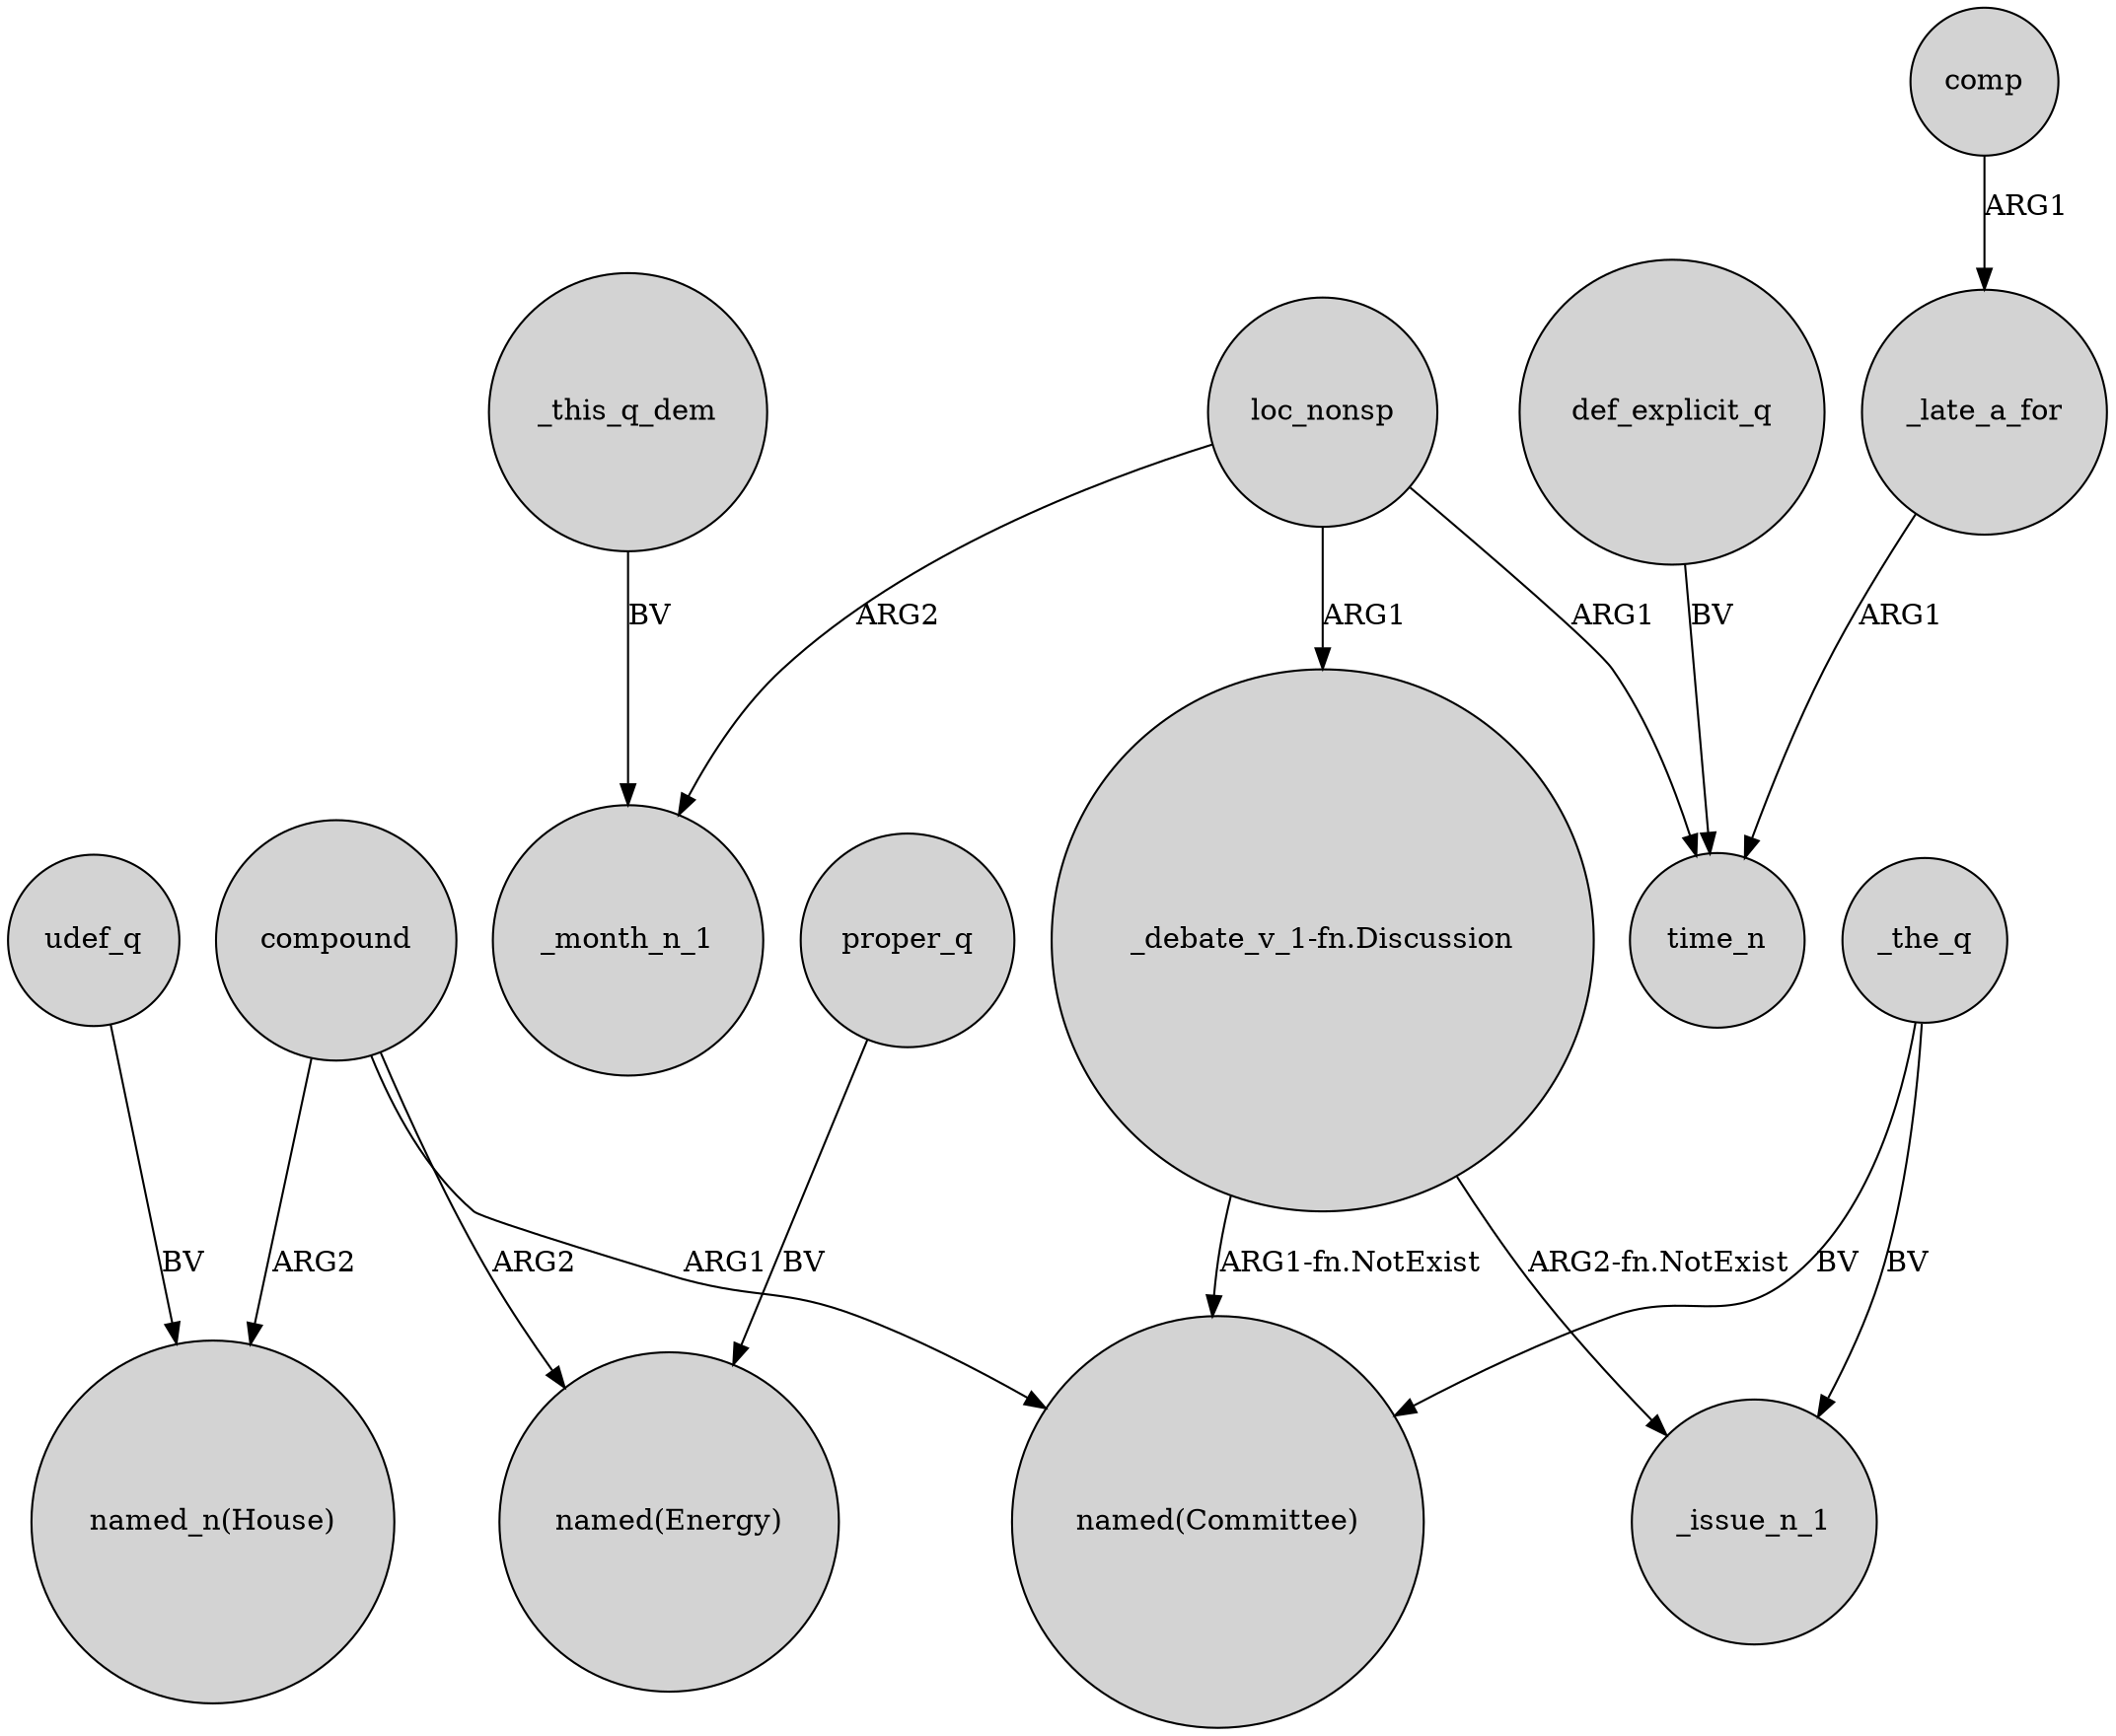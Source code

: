 digraph {
	node [shape=circle style=filled]
	udef_q -> "named_n(House)" [label=BV]
	loc_nonsp -> "_debate_v_1-fn.Discussion" [label=ARG1]
	_this_q_dem -> _month_n_1 [label=BV]
	"_debate_v_1-fn.Discussion" -> "named(Committee)" [label="ARG1-fn.NotExist"]
	_late_a_for -> time_n [label=ARG1]
	comp -> _late_a_for [label=ARG1]
	_the_q -> "named(Committee)" [label=BV]
	_the_q -> _issue_n_1 [label=BV]
	loc_nonsp -> time_n [label=ARG1]
	loc_nonsp -> _month_n_1 [label=ARG2]
	def_explicit_q -> time_n [label=BV]
	proper_q -> "named(Energy)" [label=BV]
	compound -> "named(Energy)" [label=ARG2]
	compound -> "named_n(House)" [label=ARG2]
	compound -> "named(Committee)" [label=ARG1]
	"_debate_v_1-fn.Discussion" -> _issue_n_1 [label="ARG2-fn.NotExist"]
}
